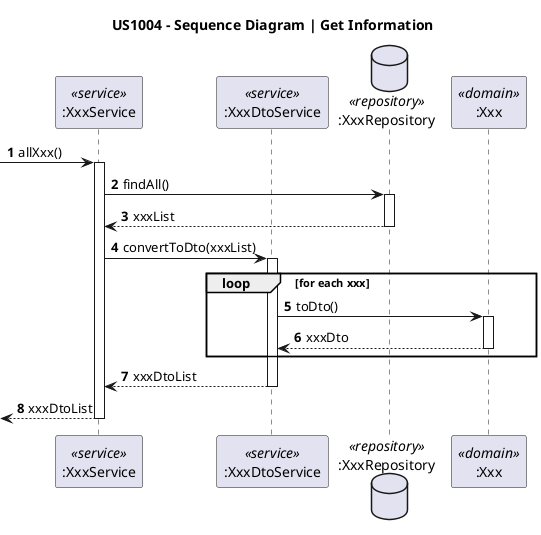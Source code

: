 @startuml
'https://plantuml.com/sequence-diagram

title US1004 - Sequence Diagram | Get Information

autonumber
participant ":XxxService" as MS <<service>>
participant ":XxxDtoService" as MS_DTO <<service>>
database ":XxxRepository" as JO_REPO <<repository>>
participant ":Xxx" as JO <<domain>>


  -> MS: allXxx()
    activate MS

    MS -> JO_REPO: findAll()
    activate JO_REPO

    JO_REPO --> MS: xxxList
    deactivate JO_REPO

    MS -> MS_DTO: convertToDto(xxxList)
    activate MS_DTO

    loop for each xxx

        MS_DTO -> JO : toDto()
        activate JO

        JO --> MS_DTO : xxxDto
        deactivate JO

    end loop

    MS_DTO --> MS: xxxDtoList
    deactivate MS_DTO

     <-- MS: xxxDtoList
    deactivate MS


@enduml